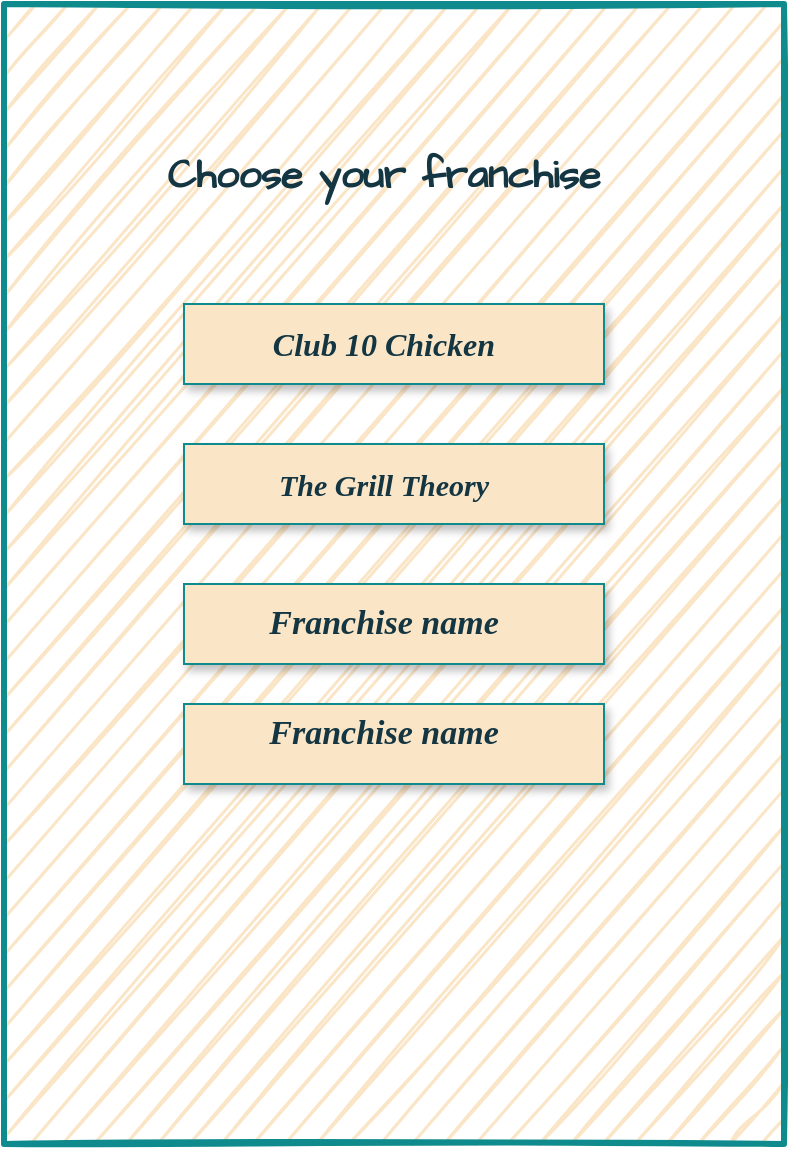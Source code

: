 <mxfile version="21.0.8" type="github">
  <diagram name="Page-1" id="CZgrEXLyyUMj1glkqpee">
    <mxGraphModel dx="1434" dy="796" grid="1" gridSize="10" guides="1" tooltips="1" connect="1" arrows="1" fold="1" page="1" pageScale="1" pageWidth="850" pageHeight="1100" background="none" math="0" shadow="0">
      <root>
        <mxCell id="0" />
        <mxCell id="1" parent="0" />
        <mxCell id="2DfE4VBJRfJWYNWnKesD-7" value="" style="rounded=0;whiteSpace=wrap;html=1;strokeWidth=3;perimeterSpacing=13;labelBackgroundColor=none;strokeColor=#0F8B8D;fillColor=#FAE5C7;align=left;sketch=1;curveFitting=1;jiggle=2;fontColor=#143642;shadow=0;glass=0;" vertex="1" parent="1">
          <mxGeometry x="180" y="200" width="390" height="570" as="geometry" />
        </mxCell>
        <mxCell id="2DfE4VBJRfJWYNWnKesD-9" value="" style="rounded=0;whiteSpace=wrap;html=1;labelBackgroundColor=none;fillColor=#FAE5C7;strokeColor=#0F8B8D;fontColor=#143642;shadow=1;" vertex="1" parent="1">
          <mxGeometry x="270" y="350" width="210" height="40" as="geometry" />
        </mxCell>
        <mxCell id="2DfE4VBJRfJWYNWnKesD-10" value="" style="rounded=0;whiteSpace=wrap;html=1;labelBackgroundColor=none;fillColor=#FAE5C7;strokeColor=#0F8B8D;fontColor=#143642;shadow=1;glass=0;" vertex="1" parent="1">
          <mxGeometry x="270" y="420" width="210" height="40" as="geometry" />
        </mxCell>
        <mxCell id="2DfE4VBJRfJWYNWnKesD-11" value="" style="rounded=0;whiteSpace=wrap;html=1;shadow=1;labelBackgroundColor=none;fillColor=#FAE5C7;strokeColor=#0F8B8D;fontColor=#143642;" vertex="1" parent="1">
          <mxGeometry x="270" y="490" width="210" height="40" as="geometry" />
        </mxCell>
        <mxCell id="2DfE4VBJRfJWYNWnKesD-12" value="" style="rounded=0;whiteSpace=wrap;html=1;shadow=1;labelBackgroundColor=none;fillColor=#FAE5C7;strokeColor=#0F8B8D;fontColor=#143642;" vertex="1" parent="1">
          <mxGeometry x="270" y="550" width="210" height="40" as="geometry" />
        </mxCell>
        <mxCell id="2DfE4VBJRfJWYNWnKesD-13" value="Choose your&amp;nbsp;franchise" style="text;strokeColor=none;align=center;fillColor=none;html=1;verticalAlign=middle;whiteSpace=wrap;rounded=0;fontStyle=1;fontSize=20;sketch=1;curveFitting=1;jiggle=2;fontFamily=Architects Daughter;fontSource=https%3A%2F%2Ffonts.googleapis.com%2Fcss%3Ffamily%3DArchitects%2BDaughter;labelBackgroundColor=none;fontColor=#143642;" vertex="1" parent="1">
          <mxGeometry x="245" y="270" width="250" height="30" as="geometry" />
        </mxCell>
        <mxCell id="2DfE4VBJRfJWYNWnKesD-14" value="&lt;b&gt;&lt;font style=&quot;font-size: 16px;&quot;&gt;Club 10 Chicken&lt;/font&gt;&lt;/b&gt;" style="text;strokeColor=none;align=center;fillColor=none;html=1;verticalAlign=middle;whiteSpace=wrap;rounded=0;fontStyle=2;fontColor=#143642;fontFamily=Comic Sans MS;labelBackgroundColor=none;shadow=0;" vertex="1" parent="1">
          <mxGeometry x="290" y="355" width="160" height="30" as="geometry" />
        </mxCell>
        <mxCell id="2DfE4VBJRfJWYNWnKesD-16" value="The Grill Theory" style="text;strokeColor=none;align=center;fillColor=none;html=1;verticalAlign=middle;whiteSpace=wrap;rounded=0;fontFamily=Comic Sans MS;fontSize=15;fontStyle=3;labelBackgroundColor=none;fontColor=#143642;" vertex="1" parent="1">
          <mxGeometry x="285" y="425" width="170" height="30" as="geometry" />
        </mxCell>
        <mxCell id="2DfE4VBJRfJWYNWnKesD-17" value="Franchise name" style="text;strokeColor=none;align=center;fillColor=none;html=1;verticalAlign=middle;whiteSpace=wrap;rounded=0;fontStyle=3;fontFamily=Comic Sans MS;fontSize=17;labelBackgroundColor=none;fontColor=#143642;sketch=1;curveFitting=1;jiggle=2;" vertex="1" parent="1">
          <mxGeometry x="295" y="495" width="150" height="30" as="geometry" />
        </mxCell>
        <mxCell id="2DfE4VBJRfJWYNWnKesD-19" value="Franchise name" style="text;strokeColor=none;align=center;fillColor=none;html=1;verticalAlign=middle;whiteSpace=wrap;rounded=0;fontStyle=3;fontFamily=Comic Sans MS;fontSize=17;labelBackgroundColor=none;fontColor=#143642;" vertex="1" parent="1">
          <mxGeometry x="295" y="550" width="150" height="30" as="geometry" />
        </mxCell>
      </root>
    </mxGraphModel>
  </diagram>
</mxfile>
